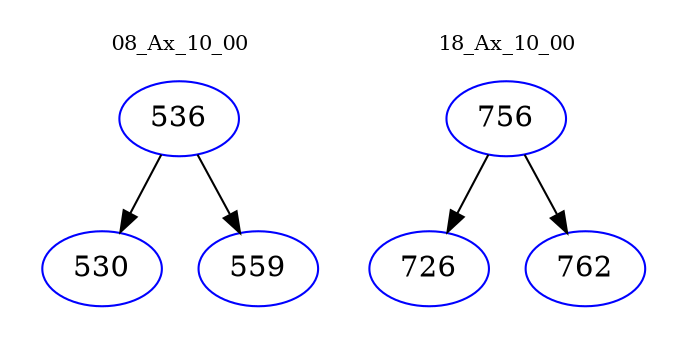 digraph{
subgraph cluster_0 {
color = white
label = "08_Ax_10_00";
fontsize=10;
T0_536 [label="536", color="blue"]
T0_536 -> T0_530 [color="black"]
T0_530 [label="530", color="blue"]
T0_536 -> T0_559 [color="black"]
T0_559 [label="559", color="blue"]
}
subgraph cluster_1 {
color = white
label = "18_Ax_10_00";
fontsize=10;
T1_756 [label="756", color="blue"]
T1_756 -> T1_726 [color="black"]
T1_726 [label="726", color="blue"]
T1_756 -> T1_762 [color="black"]
T1_762 [label="762", color="blue"]
}
}
